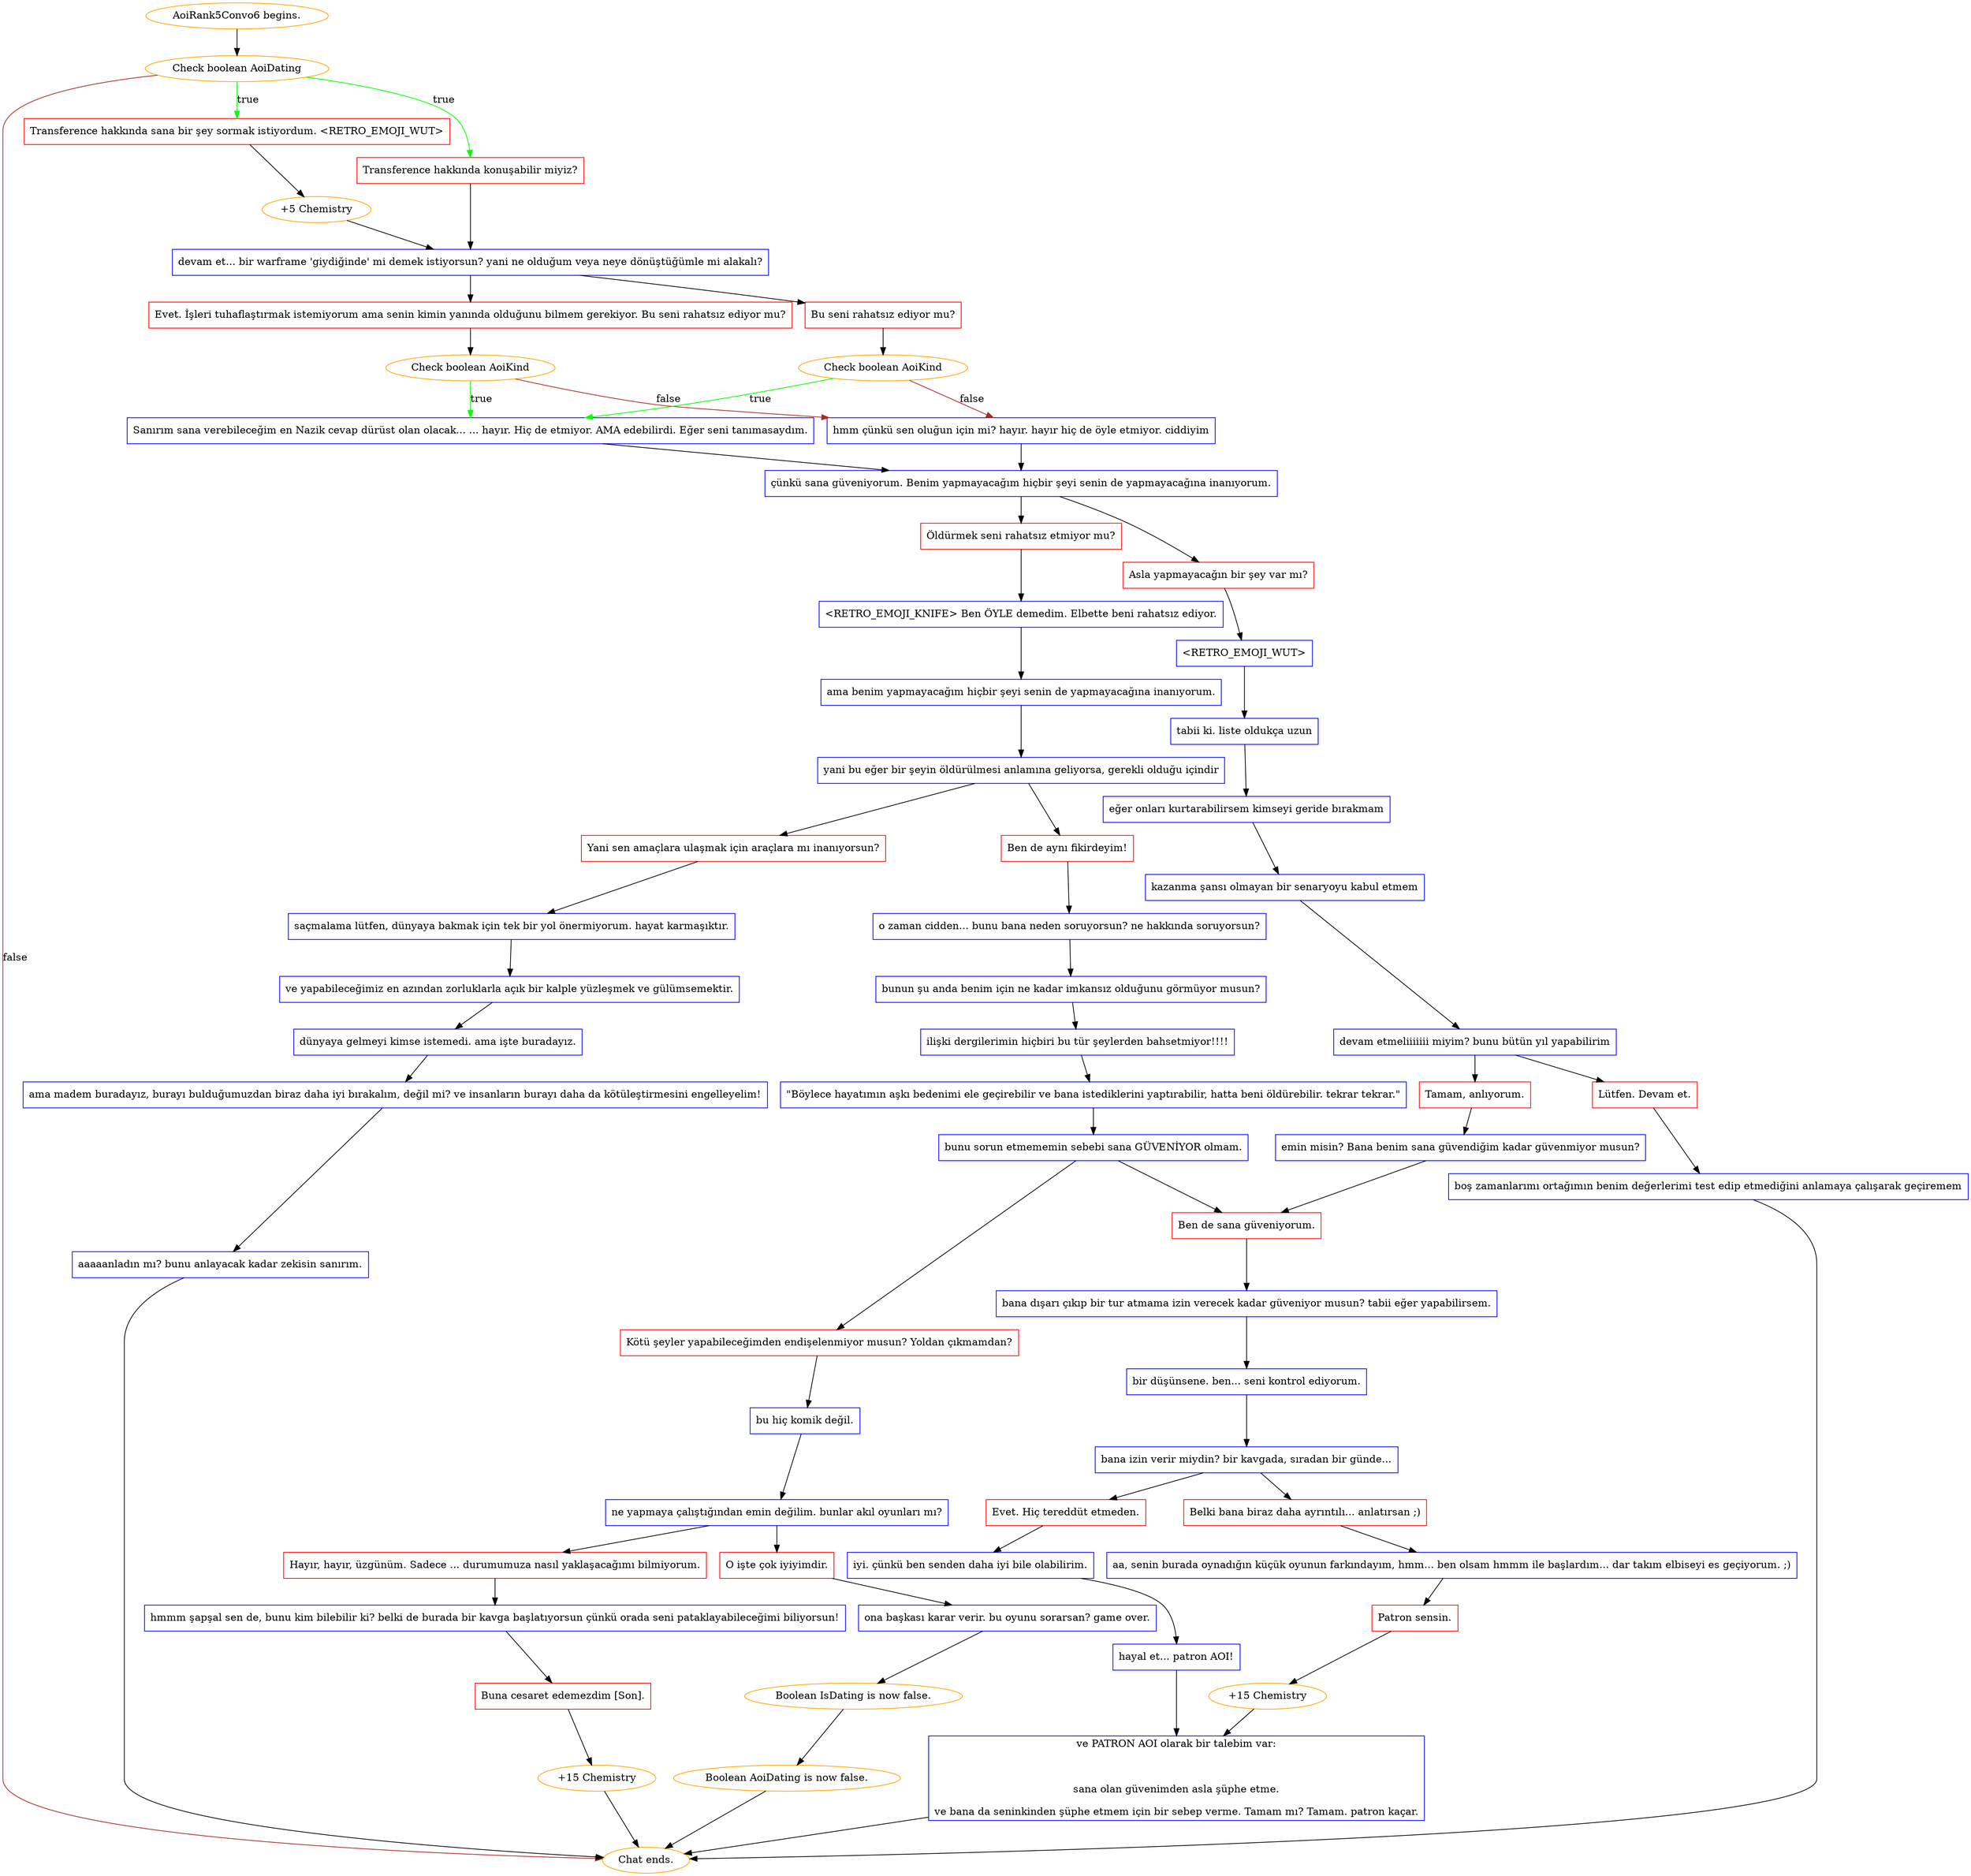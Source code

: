digraph {
	"AoiRank5Convo6 begins." [color=orange];
		"AoiRank5Convo6 begins." -> j1576330456;
	j1576330456 [label="Check boolean AoiDating",color=orange];
		j1576330456 -> j3083904837 [label=true,color=green];
		j1576330456 -> j2404575480 [label=true,color=green];
		j1576330456 -> "Chat ends." [label=false,color=brown];
	j3083904837 [label="Transference hakkında sana bir şey sormak istiyordum. <RETRO_EMOJI_WUT>",shape=box,color=red];
		j3083904837 -> j83497813;
	j2404575480 [label="Transference hakkında konuşabilir miyiz?",shape=box,color=red];
		j2404575480 -> j1922409258;
	"Chat ends." [color=orange];
	j83497813 [label="+5 Chemistry",color=orange];
		j83497813 -> j1922409258;
	j1922409258 [label="devam et... bir warframe 'giydiğinde' mi demek istiyorsun? yani ne olduğum veya neye dönüştüğümle mi alakalı?",shape=box,color=blue];
		j1922409258 -> j3643818586;
		j1922409258 -> j2723680470;
	j3643818586 [label="Evet. İşleri tuhaflaştırmak istemiyorum ama senin kimin yanında olduğunu bilmem gerekiyor. Bu seni rahatsız ediyor mu?",shape=box,color=red];
		j3643818586 -> j171151490;
	j2723680470 [label="Bu seni rahatsız ediyor mu?",shape=box,color=red];
		j2723680470 -> j876495451;
	j171151490 [label="Check boolean AoiKind",color=orange];
		j171151490 -> j4202200719 [label=true,color=green];
		j171151490 -> j887053539 [label=false,color=brown];
	j876495451 [label="Check boolean AoiKind",color=orange];
		j876495451 -> j4202200719 [label=true,color=green];
		j876495451 -> j887053539 [label=false,color=brown];
	j4202200719 [label="Sanırım sana verebileceğim en Nazik cevap dürüst olan olacak... ... hayır. Hiç de etmiyor. AMA edebilirdi. Eğer seni tanımasaydım.",shape=box,color=blue];
		j4202200719 -> j3140844341;
	j887053539 [label="hmm çünkü sen oluğun için mi? hayır. hayır hiç de öyle etmiyor. ciddiyim",shape=box,color=blue];
		j887053539 -> j3140844341;
	j3140844341 [label="çünkü sana güveniyorum. Benim yapmayacağım hiçbir şeyi senin de yapmayacağına inanıyorum.",shape=box,color=blue];
		j3140844341 -> j2191561716;
		j3140844341 -> j3234606312;
	j2191561716 [label="Asla yapmayacağın bir şey var mı?",shape=box,color=red];
		j2191561716 -> j53421010;
	j3234606312 [label="Öldürmek seni rahatsız etmiyor mu?",shape=box,color=red];
		j3234606312 -> j3150925065;
	j53421010 [label="<RETRO_EMOJI_WUT>",shape=box,color=blue];
		j53421010 -> j2005897211;
	j3150925065 [label="<RETRO_EMOJI_KNIFE> Ben ÖYLE demedim. Elbette beni rahatsız ediyor.",shape=box,color=blue];
		j3150925065 -> j620495972;
	j2005897211 [label="tabii ki. liste oldukça uzun",shape=box,color=blue];
		j2005897211 -> j853222760;
	j620495972 [label="ama benim yapmayacağım hiçbir şeyi senin de yapmayacağına inanıyorum.",shape=box,color=blue];
		j620495972 -> j3839125685;
	j853222760 [label="eğer onları kurtarabilirsem kimseyi geride bırakmam",shape=box,color=blue];
		j853222760 -> j69137499;
	j3839125685 [label="yani bu eğer bir şeyin öldürülmesi anlamına geliyorsa, gerekli olduğu içindir",shape=box,color=blue];
		j3839125685 -> j2325332640;
		j3839125685 -> j1224882162;
	j69137499 [label="kazanma şansı olmayan bir senaryoyu kabul etmem",shape=box,color=blue];
		j69137499 -> j4031773699;
	j2325332640 [label="Yani sen amaçlara ulaşmak için araçlara mı inanıyorsun?",shape=box,color=red];
		j2325332640 -> j410421431;
	j1224882162 [label="Ben de aynı fikirdeyim!",shape=box,color=red];
		j1224882162 -> j445824548;
	j4031773699 [label="devam etmeliiiiiii miyim? bunu bütün yıl yapabilirim",shape=box,color=blue];
		j4031773699 -> j2955602621;
		j4031773699 -> j3205852446;
	j410421431 [label="saçmalama lütfen, dünyaya bakmak için tek bir yol önermiyorum. hayat karmaşıktır.",shape=box,color=blue];
		j410421431 -> j2121656733;
	j445824548 [label="o zaman cidden... bunu bana neden soruyorsun? ne hakkında soruyorsun?",shape=box,color=blue];
		j445824548 -> j3737823154;
	j2955602621 [label="Lütfen. Devam et.",shape=box,color=red];
		j2955602621 -> j3757505266;
	j3205852446 [label="Tamam, anlıyorum.",shape=box,color=red];
		j3205852446 -> j2103048552;
	j2121656733 [label="ve yapabileceğimiz en azından zorluklarla açık bir kalple yüzleşmek ve gülümsemektir.",shape=box,color=blue];
		j2121656733 -> j4196455903;
	j3737823154 [label="bunun şu anda benim için ne kadar imkansız olduğunu görmüyor musun?",shape=box,color=blue];
		j3737823154 -> j1733312998;
	j3757505266 [label="boş zamanlarımı ortağımın benim değerlerimi test edip etmediğini anlamaya çalışarak geçiremem",shape=box,color=blue];
		j3757505266 -> "Chat ends.";
	j2103048552 [label="emin misin? Bana benim sana güvendiğim kadar güvenmiyor musun?",shape=box,color=blue];
		j2103048552 -> j184558690;
	j4196455903 [label="dünyaya gelmeyi kimse istemedi. ama işte buradayız.",shape=box,color=blue];
		j4196455903 -> j2288272434;
	j1733312998 [label="ilişki dergilerimin hiçbiri bu tür şeylerden bahsetmiyor!!!!",shape=box,color=blue];
		j1733312998 -> j3230719504;
	j184558690 [label="Ben de sana güveniyorum.",shape=box,color=red];
		j184558690 -> j3690696173;
	j2288272434 [label="ama madem buradayız, burayı bulduğumuzdan biraz daha iyi bırakalım, değil mi? ve insanların burayı daha da kötüleştirmesini engelleyelim!",shape=box,color=blue];
		j2288272434 -> j4008501711;
	j3230719504 [label="\"Böylece hayatımın aşkı bedenimi ele geçirebilir ve bana istediklerini yaptırabilir, hatta beni öldürebilir. tekrar tekrar.\"",shape=box,color=blue];
		j3230719504 -> j4232433852;
	j3690696173 [label="bana dışarı çıkıp bir tur atmama izin verecek kadar güveniyor musun? tabii eğer yapabilirsem.",shape=box,color=blue];
		j3690696173 -> j303873845;
	j4008501711 [label="aaaaanladın mı? bunu anlayacak kadar zekisin sanırım.",shape=box,color=blue];
		j4008501711 -> "Chat ends.";
	j4232433852 [label="bunu sorun etmememin sebebi sana GÜVENİYOR olmam.",shape=box,color=blue];
		j4232433852 -> j184558690;
		j4232433852 -> j1637445109;
	j303873845 [label="bir düşünsene. ben... seni kontrol ediyorum.",shape=box,color=blue];
		j303873845 -> j1703792155;
	j1637445109 [label="Kötü şeyler yapabileceğimden endişelenmiyor musun? Yoldan çıkmamdan?",shape=box,color=red];
		j1637445109 -> j1814878223;
	j1703792155 [label="bana izin verir miydin? bir kavgada, sıradan bir günde...",shape=box,color=blue];
		j1703792155 -> j1975368481;
		j1703792155 -> j3321037076;
	j1814878223 [label="bu hiç komik değil.",shape=box,color=blue];
		j1814878223 -> j1031922804;
	j1975368481 [label="Belki bana biraz daha ayrıntılı... anlatırsan ;)",shape=box,color=red];
		j1975368481 -> j2731873357;
	j3321037076 [label="Evet. Hiç tereddüt etmeden.",shape=box,color=red];
		j3321037076 -> j1879065356;
	j1031922804 [label="ne yapmaya çalıştığından emin değilim. bunlar akıl oyunları mı?",shape=box,color=blue];
		j1031922804 -> j3786849899;
		j1031922804 -> j44452182;
	j2731873357 [label="aa, senin burada oynadığın küçük oyunun farkındayım, hmm... ben olsam hmmm ile başlardım... dar takım elbiseyi es geçiyorum. ;)",shape=box,color=blue];
		j2731873357 -> j2116171514;
	j1879065356 [label="iyi. çünkü ben senden daha iyi bile olabilirim.",shape=box,color=blue];
		j1879065356 -> j2590700705;
	j3786849899 [label="O işte çok iyiyimdir.",shape=box,color=red];
		j3786849899 -> j2931038310;
	j44452182 [label="Hayır, hayır, üzgünüm. Sadece ... durumumuza nasıl yaklaşacağımı bilmiyorum.",shape=box,color=red];
		j44452182 -> j1025012585;
	j2116171514 [label="Patron sensin.",shape=box,color=red];
		j2116171514 -> j146961601;
	j2590700705 [label="hayal et... patron AOI!",shape=box,color=blue];
		j2590700705 -> j1374488269;
	j2931038310 [label="ona başkası karar verir. bu oyunu sorarsan? game over.",shape=box,color=blue];
		j2931038310 -> j2209722290;
	j1025012585 [label="hmmm şapşal sen de, bunu kim bilebilir ki? belki de burada bir kavga başlatıyorsun çünkü orada seni pataklayabileceğimi biliyorsun!",shape=box,color=blue];
		j1025012585 -> j1008636961;
	j146961601 [label="+15 Chemistry",color=orange];
		j146961601 -> j1374488269;
	j1374488269 [label="ve PATRON AOI olarak bir talebim var:

sana olan güvenimden asla şüphe etme.
ve bana da seninkinden şüphe etmem için bir sebep verme. Tamam mı? Tamam. patron kaçar.",shape=box,color=blue];
		j1374488269 -> "Chat ends.";
	j2209722290 [label="Boolean IsDating is now false.",color=orange];
		j2209722290 -> j1296492913;
	j1008636961 [label="Buna cesaret edemezdim [Son].",shape=box,color=red];
		j1008636961 -> j374273682;
	j1296492913 [label="Boolean AoiDating is now false.",color=orange];
		j1296492913 -> "Chat ends.";
	j374273682 [label="+15 Chemistry",color=orange];
		j374273682 -> "Chat ends.";
}